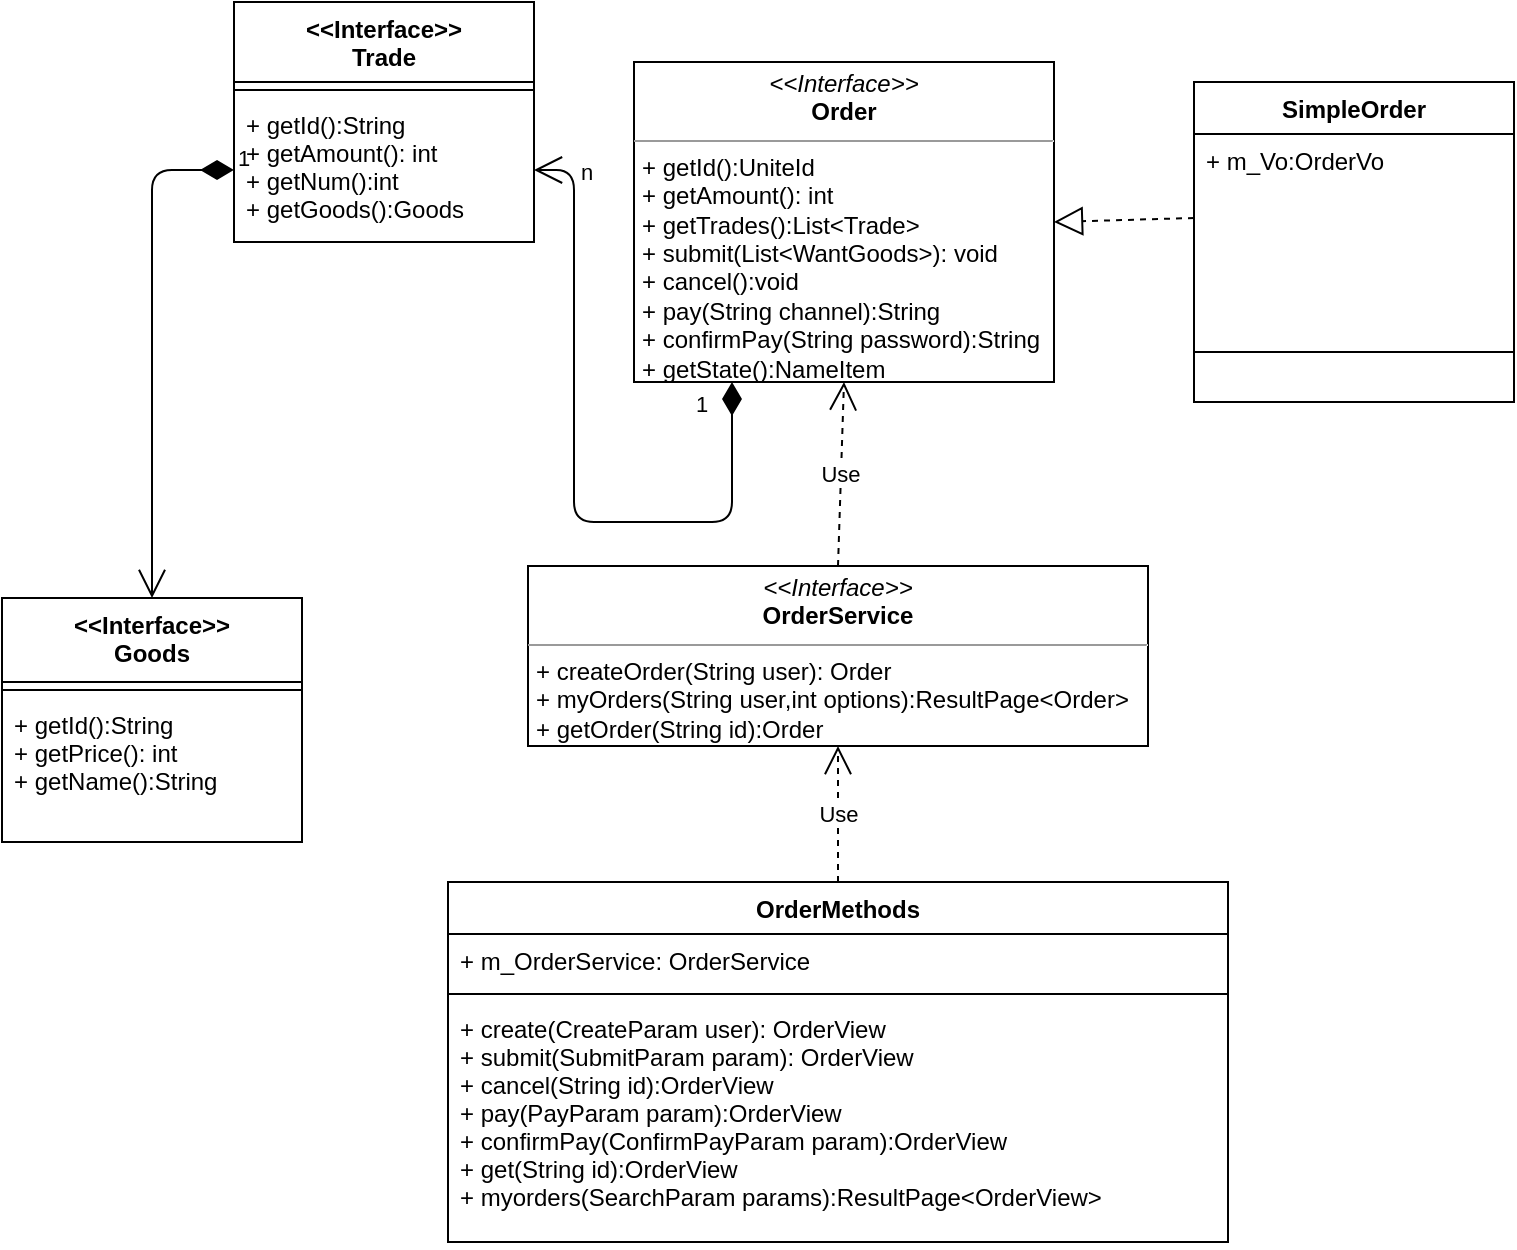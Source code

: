 <mxfile version="13.6.0" type="device"><diagram id="C5RBs43oDa-KdzZeNtuy" name="Page-1"><mxGraphModel dx="942" dy="582" grid="1" gridSize="10" guides="1" tooltips="1" connect="1" arrows="1" fold="1" page="1" pageScale="1" pageWidth="827" pageHeight="1169" math="0" shadow="0"><root><mxCell id="WIyWlLk6GJQsqaUBKTNV-0"/><mxCell id="WIyWlLk6GJQsqaUBKTNV-1" parent="WIyWlLk6GJQsqaUBKTNV-0"/><mxCell id="igbYJt62yQbMrndeGUew-19" value="&lt;p style=&quot;margin: 0px ; margin-top: 4px ; text-align: center&quot;&gt;&lt;i&gt;&amp;lt;&amp;lt;Interface&amp;gt;&amp;gt;&lt;/i&gt;&lt;br&gt;&lt;b&gt;Order&lt;/b&gt;&lt;/p&gt;&lt;hr size=&quot;1&quot;&gt;&lt;p style=&quot;margin: 0px ; margin-left: 4px&quot;&gt;+ getId():UniteId&lt;/p&gt;&lt;p style=&quot;margin: 0px ; margin-left: 4px&quot;&gt;+ getAmount(): int&lt;/p&gt;&lt;p style=&quot;margin: 0px ; margin-left: 4px&quot;&gt;+ getTrades():List&amp;lt;Trade&amp;gt;&lt;/p&gt;&lt;p style=&quot;margin: 0px ; margin-left: 4px&quot;&gt;+ submit(List&amp;lt;WantGoods&amp;gt;): void&lt;/p&gt;&lt;p style=&quot;margin: 0px ; margin-left: 4px&quot;&gt;+ cancel():void&lt;/p&gt;&lt;p style=&quot;margin: 0px ; margin-left: 4px&quot;&gt;+ pay(String channel):String&lt;/p&gt;&lt;p style=&quot;margin: 0px ; margin-left: 4px&quot;&gt;+&amp;nbsp;confirmPay(String password):String&lt;/p&gt;&lt;p style=&quot;margin: 0px ; margin-left: 4px&quot;&gt;+ getState():NameItem&lt;/p&gt;" style="verticalAlign=top;align=left;overflow=fill;fontSize=12;fontFamily=Helvetica;html=1;" parent="WIyWlLk6GJQsqaUBKTNV-1" vertex="1"><mxGeometry x="320" y="50" width="210" height="160" as="geometry"/></mxCell><mxCell id="igbYJt62yQbMrndeGUew-21" value="&lt;p style=&quot;margin: 0px ; margin-top: 4px ; text-align: center&quot;&gt;&lt;i&gt;&amp;lt;&amp;lt;Interface&amp;gt;&amp;gt;&lt;/i&gt;&lt;br&gt;&lt;b&gt;OrderService&lt;/b&gt;&lt;/p&gt;&lt;hr size=&quot;1&quot;&gt;&lt;p style=&quot;margin: 0px ; margin-left: 4px&quot;&gt;+ createOrder(String user): Order&lt;br&gt;&lt;/p&gt;&lt;p style=&quot;margin: 0px ; margin-left: 4px&quot;&gt;+ myOrders(String user,int options):ResultPage&amp;lt;Order&amp;gt;&lt;/p&gt;&lt;p style=&quot;margin: 0px ; margin-left: 4px&quot;&gt;+ getOrder(String id):Order&lt;/p&gt;" style="verticalAlign=top;align=left;overflow=fill;fontSize=12;fontFamily=Helvetica;html=1;" parent="WIyWlLk6GJQsqaUBKTNV-1" vertex="1"><mxGeometry x="267" y="302" width="310" height="90" as="geometry"/></mxCell><mxCell id="igbYJt62yQbMrndeGUew-32" value="Use" style="endArrow=open;endSize=12;dashed=1;html=1;entryX=0.5;entryY=1;entryDx=0;entryDy=0;exitX=0.5;exitY=0;exitDx=0;exitDy=0;" parent="WIyWlLk6GJQsqaUBKTNV-1" source="igbYJt62yQbMrndeGUew-21" target="igbYJt62yQbMrndeGUew-19" edge="1"><mxGeometry width="160" relative="1" as="geometry"><mxPoint x="380" y="380" as="sourcePoint"/><mxPoint x="540" y="380" as="targetPoint"/></mxGeometry></mxCell><mxCell id="igbYJt62yQbMrndeGUew-33" value="1" style="endArrow=open;html=1;endSize=12;startArrow=diamondThin;startSize=14;startFill=1;edgeStyle=orthogonalEdgeStyle;align=left;verticalAlign=bottom;entryX=1;entryY=0.5;entryDx=0;entryDy=0;" parent="WIyWlLk6GJQsqaUBKTNV-1" target="igbYJt62yQbMrndeGUew-30" edge="1"><mxGeometry x="-0.478" y="-50" relative="1" as="geometry"><mxPoint x="369" y="210" as="sourcePoint"/><mxPoint x="270" y="70" as="targetPoint"/><Array as="points"><mxPoint x="369" y="280"/><mxPoint x="290" y="280"/><mxPoint x="290" y="104"/></Array><mxPoint as="offset"/></mxGeometry></mxCell><mxCell id="igbYJt62yQbMrndeGUew-34" value="n" style="edgeLabel;html=1;align=center;verticalAlign=middle;resizable=0;points=[];" parent="igbYJt62yQbMrndeGUew-33" vertex="1" connectable="0"><mxGeometry x="0.8" y="-6" relative="1" as="geometry"><mxPoint y="-14" as="offset"/></mxGeometry></mxCell><mxCell id="igbYJt62yQbMrndeGUew-39" value="" style="endArrow=block;dashed=1;endFill=0;endSize=12;html=1;exitX=0;exitY=0.5;exitDx=0;exitDy=0;entryX=1;entryY=0.5;entryDx=0;entryDy=0;" parent="WIyWlLk6GJQsqaUBKTNV-1" source="igbYJt62yQbMrndeGUew-36" target="igbYJt62yQbMrndeGUew-19" edge="1"><mxGeometry width="160" relative="1" as="geometry"><mxPoint x="560" y="290" as="sourcePoint"/><mxPoint x="720" y="290" as="targetPoint"/></mxGeometry></mxCell><mxCell id="igbYJt62yQbMrndeGUew-44" value="Use" style="endArrow=open;endSize=12;dashed=1;html=1;exitX=0.5;exitY=0;exitDx=0;exitDy=0;entryX=0.5;entryY=1;entryDx=0;entryDy=0;" parent="WIyWlLk6GJQsqaUBKTNV-1" source="igbYJt62yQbMrndeGUew-40" target="igbYJt62yQbMrndeGUew-21" edge="1"><mxGeometry width="160" relative="1" as="geometry"><mxPoint x="390" y="400" as="sourcePoint"/><mxPoint x="550" y="400" as="targetPoint"/></mxGeometry></mxCell><mxCell id="igbYJt62yQbMrndeGUew-40" value="OrderMethods&#10;" style="swimlane;fontStyle=1;align=center;verticalAlign=top;childLayout=stackLayout;horizontal=1;startSize=26;horizontalStack=0;resizeParent=1;resizeParentMax=0;resizeLast=0;collapsible=1;marginBottom=0;" parent="WIyWlLk6GJQsqaUBKTNV-1" vertex="1"><mxGeometry x="227" y="460" width="390" height="180" as="geometry"/></mxCell><mxCell id="igbYJt62yQbMrndeGUew-41" value="+ m_OrderService: OrderService" style="text;strokeColor=none;fillColor=none;align=left;verticalAlign=top;spacingLeft=4;spacingRight=4;overflow=hidden;rotatable=0;points=[[0,0.5],[1,0.5]];portConstraint=eastwest;" parent="igbYJt62yQbMrndeGUew-40" vertex="1"><mxGeometry y="26" width="390" height="26" as="geometry"/></mxCell><mxCell id="igbYJt62yQbMrndeGUew-42" value="" style="line;strokeWidth=1;fillColor=none;align=left;verticalAlign=middle;spacingTop=-1;spacingLeft=3;spacingRight=3;rotatable=0;labelPosition=right;points=[];portConstraint=eastwest;" parent="igbYJt62yQbMrndeGUew-40" vertex="1"><mxGeometry y="52" width="390" height="8" as="geometry"/></mxCell><mxCell id="igbYJt62yQbMrndeGUew-43" value="+ create(CreateParam user): OrderView&#10;+ submit(SubmitParam param): OrderView&#10;+ cancel(String id):OrderView&#10;+ pay(PayParam param):OrderView&#10;+ confirmPay(ConfirmPayParam param):OrderView&#10;+ get(String id):OrderView&#10;+ myorders(SearchParam params):ResultPage&lt;OrderView&gt;&#10;" style="text;strokeColor=none;fillColor=none;align=left;verticalAlign=top;spacingLeft=4;spacingRight=4;overflow=hidden;rotatable=0;points=[[0,0.5],[1,0.5]];portConstraint=eastwest;" parent="igbYJt62yQbMrndeGUew-40" vertex="1"><mxGeometry y="60" width="390" height="120" as="geometry"/></mxCell><mxCell id="-sLa95rRstA2mqiPcUzc-5" value="1" style="endArrow=open;html=1;endSize=12;startArrow=diamondThin;startSize=14;startFill=1;edgeStyle=orthogonalEdgeStyle;align=left;verticalAlign=bottom;entryX=0.5;entryY=0;entryDx=0;entryDy=0;exitX=0;exitY=0.5;exitDx=0;exitDy=0;" edge="1" parent="WIyWlLk6GJQsqaUBKTNV-1" source="igbYJt62yQbMrndeGUew-30" target="-sLa95rRstA2mqiPcUzc-0"><mxGeometry x="-1" y="3" relative="1" as="geometry"><mxPoint x="97" y="120" as="sourcePoint"/><mxPoint x="103" y="290" as="targetPoint"/><Array as="points"><mxPoint x="79" y="104"/></Array></mxGeometry></mxCell><mxCell id="-sLa95rRstA2mqiPcUzc-0" value="&lt;&lt;Interface&gt;&gt;&#10;Goods" style="swimlane;fontStyle=1;align=center;verticalAlign=top;childLayout=stackLayout;horizontal=1;startSize=42;horizontalStack=0;resizeParent=1;resizeParentMax=0;resizeLast=0;collapsible=1;marginBottom=0;" vertex="1" parent="WIyWlLk6GJQsqaUBKTNV-1"><mxGeometry x="4" y="318" width="150" height="122" as="geometry"/></mxCell><mxCell id="-sLa95rRstA2mqiPcUzc-2" value="" style="line;strokeWidth=1;fillColor=none;align=left;verticalAlign=middle;spacingTop=-1;spacingLeft=3;spacingRight=3;rotatable=0;labelPosition=right;points=[];portConstraint=eastwest;" vertex="1" parent="-sLa95rRstA2mqiPcUzc-0"><mxGeometry y="42" width="150" height="8" as="geometry"/></mxCell><mxCell id="-sLa95rRstA2mqiPcUzc-3" value="+ getId():String&#10;+ getPrice(): int&#10;+ getName():String&#10;" style="text;strokeColor=none;fillColor=none;align=left;verticalAlign=top;spacingLeft=4;spacingRight=4;overflow=hidden;rotatable=0;points=[[0,0.5],[1,0.5]];portConstraint=eastwest;" vertex="1" parent="-sLa95rRstA2mqiPcUzc-0"><mxGeometry y="50" width="150" height="72" as="geometry"/></mxCell><mxCell id="igbYJt62yQbMrndeGUew-27" value="&lt;&lt;Interface&gt;&gt;&#10;Trade" style="swimlane;fontStyle=1;align=center;verticalAlign=top;childLayout=stackLayout;horizontal=1;startSize=40;horizontalStack=0;resizeParent=1;resizeParentMax=0;resizeLast=0;collapsible=1;marginBottom=0;" parent="WIyWlLk6GJQsqaUBKTNV-1" vertex="1"><mxGeometry x="120" y="20" width="150" height="120" as="geometry"/></mxCell><mxCell id="igbYJt62yQbMrndeGUew-29" value="" style="line;strokeWidth=1;fillColor=none;align=left;verticalAlign=middle;spacingTop=-1;spacingLeft=3;spacingRight=3;rotatable=0;labelPosition=right;points=[];portConstraint=eastwest;" parent="igbYJt62yQbMrndeGUew-27" vertex="1"><mxGeometry y="40" width="150" height="8" as="geometry"/></mxCell><mxCell id="igbYJt62yQbMrndeGUew-30" value="+ getId():String&#10;+ getAmount(): int&#10;+ getNum():int&#10;+ getGoods():Goods&#10;" style="text;strokeColor=none;fillColor=none;align=left;verticalAlign=top;spacingLeft=4;spacingRight=4;overflow=hidden;rotatable=0;points=[[0,0.5],[1,0.5]];portConstraint=eastwest;" parent="igbYJt62yQbMrndeGUew-27" vertex="1"><mxGeometry y="48" width="150" height="72" as="geometry"/></mxCell><mxCell id="igbYJt62yQbMrndeGUew-35" value="SimpleOrder" style="swimlane;fontStyle=1;align=center;verticalAlign=top;childLayout=stackLayout;horizontal=1;startSize=26;horizontalStack=0;resizeParent=1;resizeParentMax=0;resizeLast=0;collapsible=1;marginBottom=0;" parent="WIyWlLk6GJQsqaUBKTNV-1" vertex="1"><mxGeometry x="600" y="60" width="160" height="160" as="geometry"/></mxCell><mxCell id="igbYJt62yQbMrndeGUew-36" value="+ m_Vo:OrderVo&#10;" style="text;strokeColor=none;fillColor=none;align=left;verticalAlign=top;spacingLeft=4;spacingRight=4;overflow=hidden;rotatable=0;points=[[0,0.5],[1,0.5]];portConstraint=eastwest;" parent="igbYJt62yQbMrndeGUew-35" vertex="1"><mxGeometry y="26" width="160" height="84" as="geometry"/></mxCell><mxCell id="igbYJt62yQbMrndeGUew-37" value="" style="line;strokeWidth=1;fillColor=none;align=left;verticalAlign=middle;spacingTop=-1;spacingLeft=3;spacingRight=3;rotatable=0;labelPosition=right;points=[];portConstraint=eastwest;" parent="igbYJt62yQbMrndeGUew-35" vertex="1"><mxGeometry y="110" width="160" height="50" as="geometry"/></mxCell></root></mxGraphModel></diagram></mxfile>